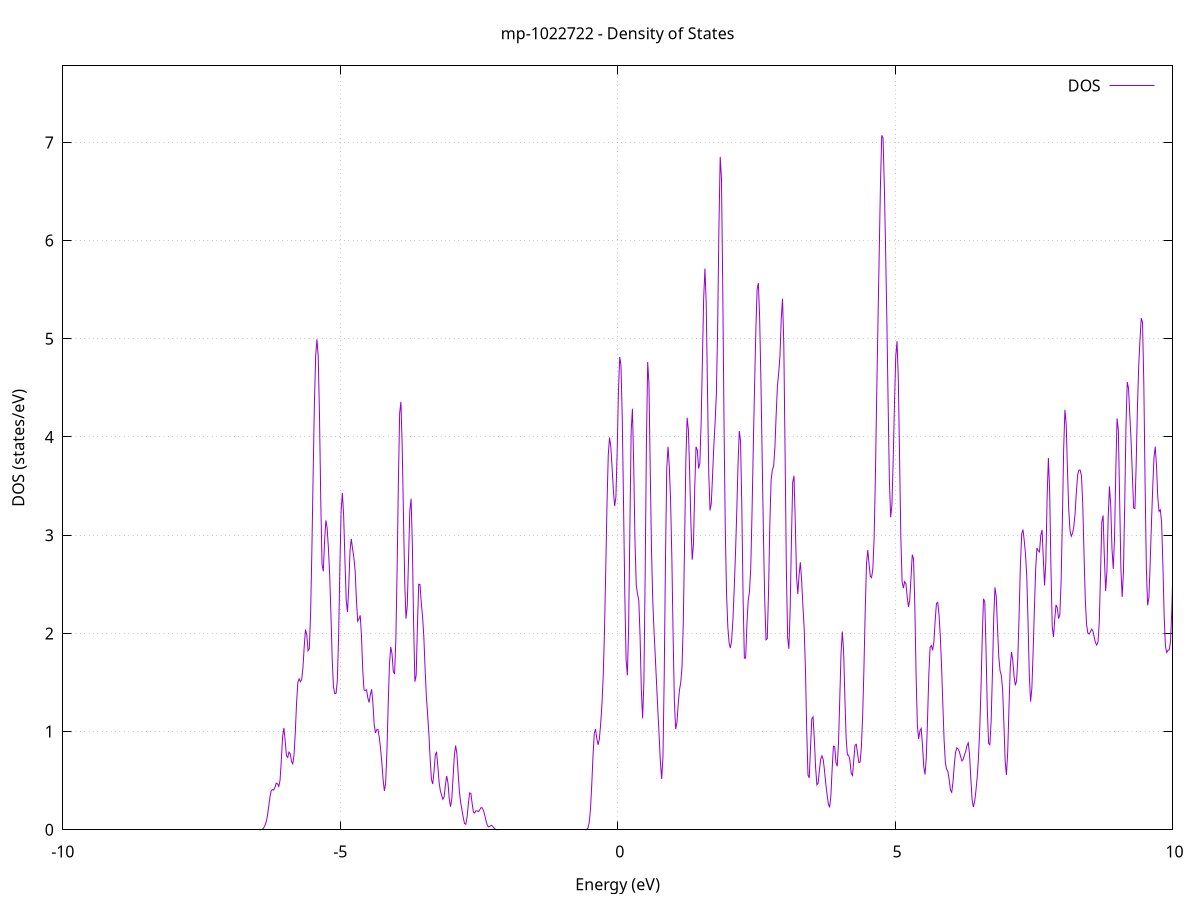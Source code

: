 set title 'mp-1022722 - Density of States'
set xlabel 'Energy (eV)'
set ylabel 'DOS (states/eV)'
set grid
set xrange [-10:10]
set yrange [0:7.779]
set xzeroaxis lt -1
set terminal png size 800,600
set output 'mp-1022722_dos_gnuplot.png'
plot '-' using 1:2 with lines title 'DOS'
-16.011100 0.000000
-15.988100 0.000000
-15.965200 0.000000
-15.942300 0.000000
-15.919400 0.000000
-15.896400 0.000000
-15.873500 0.000000
-15.850600 0.000000
-15.827700 0.000000
-15.804700 0.000000
-15.781800 0.000000
-15.758900 0.000000
-15.736000 0.000000
-15.713000 0.000000
-15.690100 0.000000
-15.667200 0.000000
-15.644300 0.000000
-15.621300 0.000000
-15.598400 0.000000
-15.575500 0.000000
-15.552500 0.000000
-15.529600 0.000000
-15.506700 0.000000
-15.483800 0.000000
-15.460800 0.000000
-15.437900 0.000000
-15.415000 0.000000
-15.392100 0.000000
-15.369100 0.000000
-15.346200 0.000000
-15.323300 0.000000
-15.300400 0.000000
-15.277400 0.000000
-15.254500 0.000000
-15.231600 0.000000
-15.208700 0.000000
-15.185700 0.000000
-15.162800 0.000000
-15.139900 0.000000
-15.117000 0.000000
-15.094000 0.000000
-15.071100 0.000000
-15.048200 0.000000
-15.025200 0.000000
-15.002300 0.000000
-14.979400 0.000000
-14.956500 0.000000
-14.933500 0.000000
-14.910600 0.000000
-14.887700 0.000000
-14.864800 0.000000
-14.841800 0.000000
-14.818900 0.000000
-14.796000 0.000000
-14.773100 0.000000
-14.750100 0.000000
-14.727200 0.000000
-14.704300 0.000000
-14.681400 0.000000
-14.658400 0.000000
-14.635500 0.000000
-14.612600 0.000000
-14.589600 0.000000
-14.566700 0.000000
-14.543800 0.000000
-14.520900 0.000000
-14.497900 0.000000
-14.475000 0.000000
-14.452100 0.000000
-14.429200 0.000000
-14.406200 0.000000
-14.383300 0.000000
-14.360400 0.000000
-14.337500 0.000000
-14.314500 0.000000
-14.291600 0.000000
-14.268700 0.000000
-14.245800 0.000000
-14.222800 0.000000
-14.199900 0.000000
-14.177000 0.000000
-14.154100 0.000000
-14.131100 0.000000
-14.108200 0.000000
-14.085300 0.000000
-14.062300 0.000000
-14.039400 0.000500
-14.016500 0.003900
-13.993600 0.020400
-13.970600 0.073400
-13.947700 0.193700
-13.924800 0.405100
-13.901900 0.713300
-13.878900 1.063300
-13.856000 1.323400
-13.833100 1.387500
-13.810200 1.227900
-13.787200 0.917600
-13.764300 0.705600
-13.741400 0.848900
-13.718500 1.332500
-13.695500 1.897800
-13.672600 2.201300
-13.649700 1.961600
-13.626800 1.273100
-13.603800 0.615800
-13.580900 0.363300
-13.558000 0.538900
-13.535000 0.947100
-13.512100 1.356200
-13.489200 1.705600
-13.466300 2.070700
-13.443300 2.340400
-13.420400 2.190800
-13.397500 1.566200
-13.374600 0.938300
-13.351600 0.839400
-13.328700 1.291300
-13.305800 1.742300
-13.282900 1.627300
-13.259900 1.035700
-13.237000 0.534500
-13.214100 0.518800
-13.191200 1.057100
-13.168200 1.989300
-13.145300 2.875700
-13.122400 3.136400
-13.099500 2.643200
-13.076500 2.021200
-13.053600 1.861600
-13.030700 1.902800
-13.007700 1.574100
-12.984800 0.936100
-12.961900 0.508900
-12.939000 0.620900
-12.916000 1.219600
-12.893100 1.924200
-12.870200 2.369200
-12.847300 2.643800
-12.824300 2.937400
-12.801400 3.094700
-12.778500 3.092500
-12.755600 3.152500
-12.732600 3.122600
-12.709700 2.785500
-12.686800 2.449500
-12.663900 2.358100
-12.640900 2.348800
-12.618000 2.393500
-12.595100 2.512500
-12.572200 2.566000
-12.549200 2.873700
-12.526300 4.102900
-12.503400 5.908700
-12.480400 6.689500
-12.457500 5.465300
-12.434600 3.159000
-12.411700 1.343400
-12.388700 0.628400
-12.365800 0.690500
-12.342900 1.008500
-12.320000 1.356200
-12.297000 1.948900
-12.274100 2.944800
-12.251200 3.844700
-12.228300 3.856700
-12.205300 2.864900
-12.182400 1.646400
-12.159500 0.993400
-12.136600 0.959200
-12.113600 1.150200
-12.090700 1.444700
-12.067800 1.988600
-12.044900 2.531700
-12.021900 2.498400
-11.999000 1.876400
-11.976100 1.322000
-11.953100 1.286800
-11.930200 1.554300
-11.907300 1.651300
-11.884400 1.382200
-11.861400 0.904300
-11.838500 0.465500
-11.815600 0.187700
-11.792700 0.057800
-11.769700 0.013100
-11.746800 0.002100
-11.723900 0.000200
-11.701000 0.000000
-11.678000 0.000000
-11.655100 0.000000
-11.632200 0.000000
-11.609300 0.000000
-11.586300 0.000000
-11.563400 0.000000
-11.540500 0.000000
-11.517600 0.000000
-11.494600 0.000000
-11.471700 0.000000
-11.448800 0.000000
-11.425800 0.000000
-11.402900 0.000000
-11.380000 0.000000
-11.357100 0.000000
-11.334100 0.000000
-11.311200 0.000000
-11.288300 0.000000
-11.265400 0.000000
-11.242400 0.000000
-11.219500 0.000000
-11.196600 0.000000
-11.173700 0.000000
-11.150700 0.000000
-11.127800 0.000000
-11.104900 0.000000
-11.082000 0.000000
-11.059000 0.000000
-11.036100 0.000000
-11.013200 0.000000
-10.990300 0.000000
-10.967300 0.000000
-10.944400 0.000000
-10.921500 0.000000
-10.898500 0.000000
-10.875600 0.000000
-10.852700 0.000000
-10.829800 0.000000
-10.806800 0.000000
-10.783900 0.000000
-10.761000 0.000000
-10.738100 0.000000
-10.715100 0.000000
-10.692200 0.000000
-10.669300 0.000000
-10.646400 0.000000
-10.623400 0.000000
-10.600500 0.000000
-10.577600 0.000000
-10.554700 0.000000
-10.531700 0.000000
-10.508800 0.000000
-10.485900 0.000000
-10.463000 0.000000
-10.440000 0.000000
-10.417100 0.000000
-10.394200 0.000000
-10.371200 0.000000
-10.348300 0.000000
-10.325400 0.000000
-10.302500 0.000000
-10.279500 0.000000
-10.256600 0.000000
-10.233700 0.000000
-10.210800 0.000000
-10.187800 0.000000
-10.164900 0.000000
-10.142000 0.000000
-10.119100 0.000000
-10.096100 0.000000
-10.073200 0.000000
-10.050300 0.000000
-10.027400 0.000000
-10.004400 0.000000
-9.981500 0.000000
-9.958600 0.000000
-9.935600 0.000000
-9.912700 0.000000
-9.889800 0.000000
-9.866900 0.000000
-9.843900 0.000000
-9.821000 0.000000
-9.798100 0.000000
-9.775200 0.000000
-9.752200 0.000000
-9.729300 0.000000
-9.706400 0.000000
-9.683500 0.000000
-9.660500 0.000000
-9.637600 0.000000
-9.614700 0.000000
-9.591800 0.000000
-9.568800 0.000000
-9.545900 0.000000
-9.523000 0.000000
-9.500100 0.000000
-9.477100 0.000000
-9.454200 0.000000
-9.431300 0.000000
-9.408300 0.000000
-9.385400 0.000000
-9.362500 0.000000
-9.339600 0.000000
-9.316600 0.000000
-9.293700 0.000000
-9.270800 0.000000
-9.247900 0.000000
-9.224900 0.000000
-9.202000 0.000000
-9.179100 0.000000
-9.156200 0.000000
-9.133200 0.000000
-9.110300 0.000000
-9.087400 0.000000
-9.064500 0.000000
-9.041500 0.000000
-9.018600 0.000000
-8.995700 0.000000
-8.972800 0.000000
-8.949800 0.000000
-8.926900 0.000000
-8.904000 0.000000
-8.881000 0.000000
-8.858100 0.000000
-8.835200 0.000000
-8.812300 0.000000
-8.789300 0.000000
-8.766400 0.000000
-8.743500 0.000000
-8.720600 0.000000
-8.697600 0.000000
-8.674700 0.000000
-8.651800 0.000000
-8.628900 0.000000
-8.605900 0.000000
-8.583000 0.000000
-8.560100 0.000000
-8.537200 0.000000
-8.514200 0.000000
-8.491300 0.000000
-8.468400 0.000000
-8.445500 0.000000
-8.422500 0.000000
-8.399600 0.000000
-8.376700 0.000000
-8.353700 0.000000
-8.330800 0.000000
-8.307900 0.000000
-8.285000 0.000000
-8.262000 0.000000
-8.239100 0.000000
-8.216200 0.000000
-8.193300 0.000000
-8.170300 0.000000
-8.147400 0.000000
-8.124500 0.000000
-8.101600 0.000000
-8.078600 0.000000
-8.055700 0.000000
-8.032800 0.000000
-8.009900 0.000000
-7.986900 0.000000
-7.964000 0.000000
-7.941100 0.000000
-7.918200 0.000000
-7.895200 0.000000
-7.872300 0.000000
-7.849400 0.000000
-7.826400 0.000000
-7.803500 0.000000
-7.780600 0.000000
-7.757700 0.000000
-7.734700 0.000000
-7.711800 0.000000
-7.688900 0.000000
-7.666000 0.000000
-7.643000 0.000000
-7.620100 0.000000
-7.597200 0.000000
-7.574300 0.000000
-7.551300 0.000000
-7.528400 0.000000
-7.505500 0.000000
-7.482600 0.000000
-7.459600 0.000000
-7.436700 0.000000
-7.413800 0.000000
-7.390900 0.000000
-7.367900 0.000000
-7.345000 0.000000
-7.322100 0.000000
-7.299100 0.000000
-7.276200 0.000000
-7.253300 0.000000
-7.230400 0.000000
-7.207400 0.000000
-7.184500 0.000000
-7.161600 0.000000
-7.138700 0.000000
-7.115700 0.000000
-7.092800 0.000000
-7.069900 0.000000
-7.047000 0.000000
-7.024000 0.000000
-7.001100 0.000000
-6.978200 0.000000
-6.955300 0.000000
-6.932300 0.000000
-6.909400 0.000000
-6.886500 0.000000
-6.863600 0.000000
-6.840600 0.000000
-6.817700 0.000000
-6.794800 0.000000
-6.771800 0.000000
-6.748900 0.000000
-6.726000 0.000000
-6.703100 0.000000
-6.680100 0.000000
-6.657200 0.000000
-6.634300 0.000000
-6.611400 0.000000
-6.588400 0.000000
-6.565500 0.000000
-6.542600 0.000000
-6.519700 0.000000
-6.496700 0.000000
-6.473800 0.000000
-6.450900 0.000200
-6.428000 0.001100
-6.405000 0.005200
-6.382100 0.016800
-6.359200 0.040100
-6.336300 0.077500
-6.313300 0.137400
-6.290400 0.228300
-6.267500 0.330400
-6.244500 0.397500
-6.221600 0.409200
-6.198700 0.404100
-6.175800 0.433700
-6.152800 0.475500
-6.129900 0.467600
-6.107000 0.441400
-6.084100 0.506300
-6.061100 0.709600
-6.038200 0.950800
-6.015300 1.036600
-5.992400 0.909700
-5.969400 0.753600
-5.946500 0.736900
-5.923600 0.790800
-5.900700 0.772900
-5.877700 0.696700
-5.854800 0.670900
-5.831900 0.766100
-5.809000 1.000600
-5.786000 1.299500
-5.763100 1.501800
-5.740200 1.536900
-5.717200 1.508200
-5.694300 1.531900
-5.671400 1.652300
-5.648500 1.868600
-5.625500 2.037900
-5.602600 1.986200
-5.579700 1.822600
-5.556800 1.844100
-5.533800 2.202500
-5.510900 2.841800
-5.488000 3.617600
-5.465100 4.344900
-5.442100 4.828500
-5.419200 4.993700
-5.396300 4.817100
-5.373400 4.213900
-5.350400 3.343300
-5.327500 2.703100
-5.304600 2.632400
-5.281600 2.940200
-5.258700 3.151200
-5.235800 3.073700
-5.212900 2.867000
-5.189900 2.595900
-5.167000 2.185200
-5.144100 1.731400
-5.121200 1.455000
-5.098200 1.385800
-5.075300 1.389100
-5.052400 1.513800
-5.029500 1.956500
-5.006500 2.656500
-4.983600 3.250700
-4.960700 3.431100
-4.937800 3.192000
-4.914800 2.743500
-4.891900 2.336900
-4.869000 2.216500
-4.846100 2.473900
-4.823100 2.843300
-4.800200 2.962100
-4.777300 2.859800
-4.754300 2.773200
-4.731400 2.642100
-4.708500 2.350300
-4.685600 2.123600
-4.662600 2.146100
-4.639700 2.184100
-4.616800 1.971400
-4.593900 1.624700
-4.570900 1.424200
-4.548000 1.419300
-4.525100 1.425900
-4.502200 1.342500
-4.479200 1.296600
-4.456300 1.379300
-4.433400 1.429900
-4.410500 1.287200
-4.387500 1.070600
-4.364600 0.985300
-4.341700 1.019300
-4.318800 1.021100
-4.295800 0.939900
-4.272900 0.826800
-4.250000 0.685400
-4.227000 0.509300
-4.204100 0.395700
-4.181200 0.475700
-4.158300 0.798700
-4.135300 1.275000
-4.112400 1.686400
-4.089500 1.862000
-4.066600 1.793300
-4.043600 1.613400
-4.020700 1.586000
-3.997800 1.924100
-3.974900 2.632100
-3.951900 3.535500
-3.929000 4.241400
-3.906100 4.358100
-3.883200 3.913500
-3.860200 3.205700
-3.837300 2.515600
-3.814400 2.150100
-3.791500 2.284400
-3.768500 2.763700
-3.745600 3.248900
-3.722700 3.371000
-3.699700 2.900600
-3.676800 2.077900
-3.653900 1.507800
-3.631000 1.572500
-3.608000 2.088900
-3.585100 2.500400
-3.562200 2.497000
-3.539300 2.311500
-3.516300 2.174100
-3.493400 1.968600
-3.470500 1.642300
-3.447600 1.358900
-3.424600 1.173600
-3.401700 0.973600
-3.378800 0.718300
-3.355900 0.511600
-3.332900 0.466200
-3.310000 0.589500
-3.287100 0.758800
-3.264200 0.793900
-3.241200 0.653000
-3.218300 0.484700
-3.195400 0.397700
-3.172400 0.351200
-3.149500 0.310800
-3.126600 0.338200
-3.103700 0.458900
-3.080700 0.547100
-3.057800 0.476800
-3.034900 0.316000
-3.012000 0.234600
-2.989000 0.318200
-2.966100 0.532000
-2.943200 0.757300
-2.920300 0.858000
-2.897300 0.775200
-2.874400 0.574400
-2.851500 0.386000
-2.828600 0.275100
-2.805600 0.201900
-2.782700 0.124600
-2.759800 0.063100
-2.736900 0.056500
-2.713900 0.127800
-2.691000 0.262200
-2.668100 0.375200
-2.645100 0.370300
-2.622200 0.266200
-2.599300 0.179500
-2.576400 0.171200
-2.553400 0.193500
-2.530500 0.191800
-2.507600 0.185100
-2.484700 0.204400
-2.461700 0.226300
-2.438800 0.221500
-2.415900 0.192600
-2.393000 0.144300
-2.370000 0.085500
-2.347100 0.041600
-2.324200 0.028600
-2.301300 0.037100
-2.278300 0.044600
-2.255400 0.037300
-2.232500 0.020800
-2.209600 0.007800
-2.186600 0.001900
-2.163700 0.000300
-2.140800 0.000000
-2.117800 0.000000
-2.094900 0.000000
-2.072000 0.000000
-2.049100 0.000000
-2.026100 0.000000
-2.003200 0.000000
-1.980300 0.000000
-1.957400 0.000000
-1.934400 0.000000
-1.911500 0.000000
-1.888600 0.000000
-1.865700 0.000000
-1.842700 0.000000
-1.819800 0.000000
-1.796900 0.000000
-1.774000 0.000000
-1.751000 0.000000
-1.728100 0.000000
-1.705200 0.000000
-1.682300 0.000000
-1.659300 0.000000
-1.636400 0.000000
-1.613500 0.000000
-1.590500 0.000000
-1.567600 0.000000
-1.544700 0.000000
-1.521800 0.000000
-1.498800 0.000000
-1.475900 0.000000
-1.453000 0.000000
-1.430100 0.000000
-1.407100 0.000000
-1.384200 0.000000
-1.361300 0.000000
-1.338400 0.000000
-1.315400 0.000000
-1.292500 0.000000
-1.269600 0.000000
-1.246700 0.000000
-1.223700 0.000000
-1.200800 0.000000
-1.177900 0.000000
-1.155000 0.000000
-1.132000 0.000000
-1.109100 0.000000
-1.086200 0.000000
-1.063200 0.000000
-1.040300 0.000000
-1.017400 0.000000
-0.994500 0.000000
-0.971500 0.000000
-0.948600 0.000000
-0.925700 0.000000
-0.902800 0.000000
-0.879800 0.000000
-0.856900 0.000000
-0.834000 0.000000
-0.811100 0.000000
-0.788100 0.000000
-0.765200 0.000000
-0.742300 0.000000
-0.719400 0.000000
-0.696400 0.000000
-0.673500 0.000000
-0.650600 0.000000
-0.627600 0.000000
-0.604700 0.000000
-0.581800 0.000300
-0.558900 0.003000
-0.535900 0.017200
-0.513000 0.070000
-0.490100 0.205300
-0.467200 0.448400
-0.444200 0.751200
-0.421300 0.981600
-0.398400 1.024700
-0.375500 0.928600
-0.352500 0.864600
-0.329600 0.924500
-0.306700 1.072600
-0.283800 1.270200
-0.260800 1.555000
-0.237900 2.005300
-0.215000 2.633500
-0.192100 3.311800
-0.169100 3.815500
-0.146200 3.994600
-0.123300 3.901000
-0.100300 3.689200
-0.077400 3.458700
-0.054500 3.296600
-0.031600 3.387600
-0.008600 3.850300
0.014300 4.459300
0.037200 4.814700
0.060100 4.727300
0.083100 4.196700
0.106000 3.325100
0.128900 2.398000
0.151800 1.741300
0.174800 1.573500
0.197700 2.046800
0.220600 3.073200
0.243500 4.058600
0.266500 4.287900
0.289400 3.714900
0.312300 2.943100
0.335200 2.492100
0.358200 2.401300
0.381100 2.336400
0.404000 1.975700
0.427000 1.422700
0.449900 1.134600
0.472800 1.498600
0.495700 2.576800
0.518700 3.943500
0.541600 4.763800
0.564500 4.539200
0.587400 3.664900
0.610400 2.841800
0.633300 2.328800
0.656200 2.016500
0.679100 1.756000
0.702100 1.479300
0.725000 1.210000
0.747900 0.954700
0.770800 0.685300
0.793800 0.517400
0.816700 0.741700
0.839600 1.571700
0.862500 2.776900
0.885500 3.685800
0.908400 3.901100
0.931300 3.696700
0.954300 3.351300
0.977200 2.761500
1.000100 1.956700
1.023000 1.293000
1.046000 1.025300
1.068900 1.091600
1.091800 1.281400
1.114700 1.424900
1.137700 1.501600
1.160600 1.662700
1.183500 2.115900
1.206400 2.913900
1.229400 3.764300
1.252300 4.195600
1.275200 4.073900
1.298100 3.637200
1.321100 3.104800
1.344000 2.750000
1.366900 2.915600
1.389800 3.489200
1.412800 3.900200
1.435700 3.867200
1.458600 3.679200
1.481600 3.732400
1.504500 4.142200
1.527400 4.774100
1.550300 5.410200
1.573300 5.714600
1.596200 5.359900
1.619100 4.481100
1.642000 3.638200
1.665000 3.252400
1.687900 3.323100
1.710800 3.610400
1.733700 3.912900
1.756700 4.147400
1.779600 4.444400
1.802500 5.118900
1.825400 6.135000
1.848400 6.852200
1.871300 6.635300
1.894200 5.524700
1.917100 4.143300
1.940100 3.050500
1.963000 2.395900
1.985900 2.064000
2.008900 1.902900
2.031800 1.850900
2.054700 1.927000
2.077600 2.139900
2.100600 2.447200
2.123500 2.805700
2.146400 3.230600
2.169300 3.713400
2.192300 4.061100
2.215200 3.956500
2.238100 3.281800
2.261000 2.355400
2.284000 1.747200
2.306900 1.748900
2.329800 2.091100
2.352700 2.332300
2.375700 2.423700
2.398600 2.665300
2.421500 3.213700
2.444400 3.890000
2.467400 4.504700
2.490300 5.069500
2.513200 5.502600
2.536200 5.567900
2.559100 5.215700
2.582000 4.577600
2.604900 3.787400
2.627900 2.995900
2.650800 2.338100
2.673700 1.934600
2.696600 1.945900
2.719600 2.422100
2.742500 3.099600
2.765400 3.553900
2.788300 3.667200
2.811300 3.701500
2.834200 3.893000
2.857100 4.230700
2.880000 4.519900
2.903000 4.652900
2.925900 4.832100
2.948800 5.203300
2.971700 5.407000
2.994700 4.942200
3.017600 3.841500
3.040500 2.671000
3.063500 1.955700
3.086400 1.842700
3.109300 2.246700
3.132200 2.952300
3.155200 3.539600
3.178100 3.603800
3.201000 3.143500
3.223900 2.586500
3.246900 2.400900
3.269800 2.595300
3.292700 2.724600
3.315600 2.544200
3.338600 2.282400
3.361500 2.057200
3.384400 1.640900
3.407300 1.019700
3.430300 0.557900
3.453200 0.527500
3.476100 0.833300
3.499000 1.130400
3.522000 1.150100
3.544900 0.920600
3.567800 0.632800
3.590800 0.458300
3.613700 0.475600
3.636600 0.608500
3.659500 0.717900
3.682500 0.753200
3.705400 0.714100
3.728300 0.601600
3.751200 0.468400
3.774200 0.359400
3.797100 0.266100
3.820000 0.227800
3.842900 0.344400
3.865900 0.617800
3.888800 0.851400
3.911700 0.845800
3.934600 0.685200
3.957600 0.647300
3.980500 0.884200
4.003400 1.334500
4.026400 1.801200
4.049300 2.018300
4.072200 1.825600
4.095100 1.355500
4.118100 0.931400
4.141000 0.761600
4.163900 0.759300
4.186800 0.703900
4.209800 0.573400
4.232700 0.553600
4.255600 0.707700
4.278500 0.862300
4.301500 0.870000
4.324400 0.774200
4.347300 0.684800
4.370200 0.688200
4.393200 0.845700
4.416100 1.168900
4.439000 1.646300
4.461900 2.228000
4.484900 2.708400
4.507800 2.848200
4.530700 2.710800
4.553700 2.580900
4.576600 2.568700
4.599500 2.656300
4.622400 2.967400
4.645400 3.602900
4.668300 4.402400
4.691200 5.152700
4.714100 5.865500
4.737100 6.583400
4.760000 7.071600
4.782900 7.045100
4.805800 6.571400
4.828800 5.927100
4.851700 5.201000
4.874600 4.350900
4.897500 3.561800
4.920500 3.182200
4.943400 3.312600
4.966300 3.768900
4.989200 4.337100
5.012200 4.820400
5.035100 4.974900
5.058000 4.604500
5.081000 3.795900
5.103900 2.973600
5.126800 2.526000
5.149700 2.460500
5.172700 2.526500
5.195600 2.507700
5.218500 2.371800
5.241400 2.268800
5.264400 2.342200
5.287300 2.573700
5.310200 2.802200
5.333100 2.756400
5.356100 2.271900
5.379000 1.569000
5.401900 1.059600
5.424800 0.924300
5.447800 1.008800
5.470700 1.031600
5.493600 0.867700
5.516500 0.644000
5.539500 0.562900
5.562400 0.730900
5.585300 1.124800
5.608300 1.580300
5.631200 1.856800
5.654100 1.876300
5.677000 1.828000
5.700000 1.918200
5.722900 2.134100
5.745800 2.304300
5.768700 2.315700
5.791700 2.192800
5.814600 1.980400
5.837500 1.673900
5.860400 1.287200
5.883400 0.915300
5.906300 0.683900
5.929200 0.615200
5.952100 0.593500
5.975100 0.511500
5.998000 0.403000
6.020900 0.381400
6.043800 0.487700
6.066800 0.655700
6.089700 0.788000
6.112600 0.834900
6.135600 0.824200
6.158500 0.795500
6.181400 0.744900
6.204300 0.701100
6.227300 0.716200
6.250200 0.760900
6.273100 0.799900
6.296000 0.858100
6.319000 0.885500
6.341900 0.769200
6.364800 0.527400
6.387700 0.310200
6.410700 0.231300
6.433600 0.283600
6.456500 0.394500
6.479400 0.531000
6.502400 0.723700
6.525300 1.016500
6.548200 1.439200
6.571100 1.954300
6.594100 2.352400
6.617000 2.322400
6.639900 1.818700
6.662900 1.214100
6.685800 0.879100
6.708700 0.865800
6.731600 1.109800
6.754600 1.588600
6.777500 2.149400
6.800400 2.467800
6.823300 2.377600
6.846300 2.054300
6.869200 1.762500
6.892100 1.620500
6.915000 1.572100
6.938000 1.431000
6.960900 1.088900
6.983800 0.703000
7.006700 0.558600
7.029700 0.784500
7.052600 1.241700
7.075500 1.650300
7.098400 1.810800
7.121400 1.727600
7.144300 1.562700
7.167200 1.470400
7.190200 1.516500
7.213100 1.757300
7.236000 2.203900
7.258900 2.697700
7.281900 3.010300
7.304800 3.056900
7.327700 2.947000
7.350600 2.810000
7.373600 2.578500
7.396500 2.116700
7.419400 1.574000
7.442300 1.304600
7.465300 1.439700
7.488200 1.812500
7.511100 2.250400
7.534000 2.655600
7.557000 2.869300
7.579900 2.841700
7.602800 2.829300
7.625700 2.996900
7.648700 3.054900
7.671600 2.763500
7.694500 2.487800
7.717500 2.734200
7.740400 3.390100
7.763300 3.786900
7.786200 3.454900
7.809200 2.666600
7.832100 2.073100
7.855000 1.963900
7.877900 2.142100
7.900900 2.290700
7.923800 2.259700
7.946700 2.150200
7.969600 2.190400
7.992600 2.529700
8.015500 3.159400
8.038400 3.874300
8.061300 4.277500
8.084300 4.128600
8.107200 3.660300
8.130100 3.256900
8.153000 3.047400
8.176000 2.989400
8.198900 3.018700
8.221800 3.087700
8.244800 3.225100
8.267700 3.440300
8.290600 3.613800
8.313500 3.663300
8.336500 3.662100
8.359400 3.603400
8.382300 3.317600
8.405200 2.811700
8.428200 2.344600
8.451100 2.090900
8.474000 2.005900
8.496900 1.992300
8.519900 2.014300
8.542800 2.043000
8.565700 2.026500
8.588600 1.962600
8.611600 1.904900
8.634500 1.881400
8.657400 1.910900
8.680300 2.117200
8.703300 2.610300
8.726200 3.135400
8.749100 3.200600
8.772100 2.774800
8.795000 2.431400
8.817900 2.631100
8.840800 3.178900
8.863800 3.496800
8.886700 3.300800
8.909600 2.858600
8.932500 2.656300
8.955500 2.973000
8.978400 3.660400
9.001300 4.189100
9.024200 4.069100
9.047200 3.371000
9.070100 2.654300
9.093000 2.370900
9.115900 2.623900
9.138900 3.315700
9.161800 4.118200
9.184700 4.558800
9.207700 4.495000
9.230600 4.227400
9.253500 3.962400
9.276400 3.619700
9.299400 3.277300
9.322300 3.270700
9.345200 3.714300
9.368100 4.305700
9.391100 4.724400
9.414000 4.988200
9.436900 5.209900
9.459800 5.168000
9.482800 4.553800
9.505700 3.543200
9.528600 2.673100
9.551500 2.285300
9.574500 2.363000
9.597400 2.709000
9.620300 3.112900
9.643200 3.480700
9.666200 3.789200
9.689100 3.901500
9.712000 3.702400
9.735000 3.383300
9.757900 3.241700
9.780800 3.258300
9.803700 3.128000
9.826700 2.697800
9.849600 2.183400
9.872500 1.872200
9.895400 1.805100
9.918400 1.826700
9.941300 1.832000
9.964200 1.917800
9.987100 2.231600
10.010100 2.717000
10.033000 3.212400
10.055900 3.693400
10.078800 4.090400
10.101800 4.099100
10.124700 3.617800
10.147600 3.084500
10.170500 2.959800
10.193500 3.175000
10.216400 3.452400
10.239300 3.834000
10.262300 4.461100
10.285200 5.052900
10.308100 5.035400
10.331000 4.285600
10.354000 3.409100
10.376900 3.058700
10.399800 3.363300
10.422700 4.033300
10.445700 4.590800
10.468600 4.652600
10.491500 4.270900
10.514400 3.753500
10.537400 3.220600
10.560300 2.757800
10.583200 2.630800
10.606100 2.918300
10.629100 3.336100
10.652000 3.592900
10.674900 3.698000
10.697800 3.864400
10.720800 4.069300
10.743700 3.933200
10.766600 3.240100
10.789600 2.302400
10.812500 1.608900
10.835400 1.310400
10.858300 1.206900
10.881300 1.094900
10.904200 0.982100
10.927100 0.967100
10.950000 1.043100
10.973000 1.097500
10.995900 1.067500
11.018800 1.057000
11.041700 1.178100
11.064700 1.348600
11.087600 1.454700
11.110500 1.500300
11.133400 1.457200
11.156400 1.270500
11.179300 0.990400
11.202200 0.726700
11.225100 0.556900
11.248100 0.491900
11.271000 0.501100
11.293900 0.564900
11.316900 0.659000
11.339800 0.730000
11.362700 0.742000
11.385600 0.685000
11.408600 0.567700
11.431500 0.476900
11.454400 0.520400
11.477300 0.664100
11.500300 0.758700
11.523200 0.733100
11.546100 0.654300
11.569000 0.602800
11.592000 0.611400
11.614900 0.719300
11.637800 0.911600
11.660700 1.037900
11.683700 0.970700
11.706600 0.764400
11.729500 0.581300
11.752400 0.567100
11.775400 0.739400
11.798300 0.935200
11.821200 0.986100
11.844200 0.951600
11.867100 1.064100
11.890000 1.440400
11.912900 1.887600
11.935900 2.042300
11.958800 1.766800
11.981700 1.298600
12.004600 0.927500
12.027600 0.718500
12.050500 0.620700
12.073400 0.636600
12.096300 0.787100
12.119300 0.989600
12.142200 1.103300
12.165100 1.138600
12.188000 1.268600
12.211000 1.553900
12.233900 1.821000
12.256800 1.855700
12.279700 1.596700
12.302700 1.164500
12.325600 0.758600
12.348500 0.522900
12.371500 0.510400
12.394400 0.676200
12.417300 0.861400
12.440200 0.905900
12.463200 0.800000
12.486100 0.646700
12.509000 0.539100
12.531900 0.524700
12.554900 0.590200
12.577800 0.704800
12.600700 0.894600
12.623600 1.196800
12.646600 1.550400
12.669500 1.799100
12.692400 1.855800
12.715300 1.813000
12.738300 1.811500
12.761200 1.847000
12.784100 1.784600
12.807000 1.577900
12.830000 1.414900
12.852900 1.481400
12.875800 1.664200
12.898800 1.716600
12.921700 1.558300
12.944600 1.339800
12.967500 1.312500
12.990500 1.567500
13.013400 1.945400
13.036300 2.236300
13.059200 2.349700
13.082200 2.261300
13.105100 1.958500
13.128000 1.559400
13.150900 1.294100
13.173900 1.302200
13.196800 1.544400
13.219700 1.818000
13.242600 1.920400
13.265600 1.886000
13.288500 1.905300
13.311400 2.051600
13.334300 2.239600
13.357300 2.388200
13.380200 2.539000
13.403100 2.760100
13.426100 2.972700
13.449000 2.949700
13.471900 2.528900
13.494800 1.899800
13.517800 1.499400
13.540700 1.493000
13.563600 1.622300
13.586500 1.642800
13.609500 1.660100
13.632400 1.925700
13.655300 2.427900
13.678200 2.837100
13.701200 2.882800
13.724100 2.650900
13.747000 2.408800
13.769900 2.275500
13.792900 2.171900
13.815800 2.036300
13.838700 1.991200
13.861700 2.232500
13.884600 2.773100
13.907500 3.338600
13.930400 3.613100
13.953400 3.553800
13.976300 3.356100
13.999200 3.198600
14.022100 3.028500
14.045100 2.634600
14.068000 2.080200
14.090900 1.791300
14.113800 2.014100
14.136800 2.474200
14.159700 2.712700
14.182600 2.589700
14.205500 2.321200
14.228500 2.188600
14.251400 2.317300
14.274300 2.587700
14.297200 2.729800
14.320200 2.543400
14.343100 2.073700
14.366000 1.626800
14.389000 1.551000
14.411900 1.930300
14.434800 2.470800
14.457700 2.751000
14.480700 2.662700
14.503600 2.487700
14.526500 2.570700
14.549400 3.086000
14.572400 3.923600
14.595300 4.678300
14.618200 4.945600
14.641100 4.654700
14.664100 4.088100
14.687000 3.565700
14.709900 3.115900
14.732800 2.621900
14.755800 2.189400
14.778700 2.079200
14.801600 2.327500
14.824500 2.638700
14.847500 2.741200
14.870400 2.681100
14.893300 2.599700
14.916300 2.551400
14.939200 2.620900
14.962100 2.828100
14.985000 3.077300
15.008000 3.341800
15.030900 3.593700
15.053800 3.728900
15.076700 3.805000
15.099700 4.046900
15.122600 4.435100
15.145500 4.571700
15.168400 4.203200
15.191400 3.670700
15.214300 3.488000
15.237200 3.647000
15.260100 3.736600
15.283100 3.563300
15.306000 3.363700
15.328900 3.428800
15.351800 3.665600
15.374800 3.800100
15.397700 3.868900
15.420600 4.072500
15.443600 4.312900
15.466500 4.240500
15.489400 3.687900
15.512300 2.871700
15.535300 2.192900
15.558200 1.967200
15.581100 2.238700
15.604000 2.683700
15.627000 2.847000
15.649900 2.671700
15.672800 2.562600
15.695700 2.760900
15.718700 3.076100
15.741600 3.340600
15.764500 3.569300
15.787400 3.661100
15.810400 3.512500
15.833300 3.345100
15.856200 3.476000
15.879100 3.821200
15.902100 4.016300
15.925000 3.986100
15.947900 3.882700
15.970900 3.649400
15.993800 3.255300
16.016700 3.032300
16.039600 3.247400
16.062600 3.696900
16.085500 3.994500
16.108400 3.932800
16.131300 3.555900
16.154300 3.168700
16.177200 3.142300
16.200100 3.415900
16.223000 3.453100
16.246000 2.975800
16.268900 2.360700
16.291800 2.116000
16.314700 2.319600
16.337700 2.720600
16.360600 3.155300
16.383500 3.610100
16.406400 3.940000
16.429400 3.906600
16.452300 3.604900
16.475200 3.453200
16.498200 3.653500
16.521100 3.978700
16.544000 4.137100
16.566900 4.070400
16.589900 3.787900
16.612800 3.294900
16.635700 2.840300
16.658600 2.744600
16.681600 2.965400
16.704500 3.172600
16.727400 3.147600
16.750300 2.930200
16.773300 2.644100
16.796200 2.368200
16.819100 2.133700
16.842000 1.922800
16.865000 1.740100
16.887900 1.621000
16.910800 1.592500
16.933700 1.729800
16.956700 2.062400
16.979600 2.393400
17.002500 2.427400
17.025500 2.119400
17.048400 1.757000
17.071300 1.604600
17.094200 1.629000
17.117200 1.744800
17.140100 2.036000
17.163000 2.486000
17.185900 2.798600
17.208900 2.745400
17.231800 2.496100
17.254700 2.438800
17.277600 2.727800
17.300600 3.161100
17.323500 3.511000
17.346400 3.692400
17.369300 3.644900
17.392300 3.428900
17.415200 3.340100
17.438100 3.593000
17.461000 4.027800
17.484000 4.339900
17.506900 4.382500
17.529800 4.184400
17.552800 3.882700
17.575700 3.677000
17.598600 3.735600
17.621500 3.956500
17.644500 3.936200
17.667400 3.547800
17.690300 3.282700
17.713200 3.554600
17.736200 4.076100
17.759100 4.267200
17.782000 3.908600
17.804900 3.314800
17.827900 3.001700
17.850800 3.160000
17.873700 3.586200
17.896600 4.032800
17.919600 4.332100
17.942500 4.261200
17.965400 3.740100
17.988300 3.172800
18.011300 3.015800
18.034200 3.195700
18.057100 3.454600
18.080100 3.770000
18.103000 4.084400
18.125900 4.213800
18.148800 4.200400
18.171800 4.270400
18.194700 4.463200
18.217600 4.585900
18.240500 4.494400
18.263500 4.296800
18.286400 4.143600
18.309300 3.993900
18.332200 3.755400
18.355200 3.426200
18.378100 3.180200
18.401000 3.300300
18.423900 3.726800
18.446900 3.947100
18.469800 3.644900
18.492700 3.126100
18.515700 2.856600
18.538600 2.877400
18.561500 2.923800
18.584400 2.860100
18.607400 2.743500
18.630300 2.684400
18.653200 2.757400
18.676100 2.916900
18.699100 3.080200
18.722000 3.280500
18.744900 3.659100
18.767800 4.338000
18.790800 5.093700
18.813700 5.307100
18.836600 4.693300
18.859500 3.767000
18.882500 3.312400
18.905400 3.649600
18.928300 4.412300
18.951200 4.988000
18.974200 5.086400
18.997100 4.860000
19.020000 4.722600
19.043000 4.949700
19.065900 5.373400
19.088800 5.548100
19.111700 5.174000
19.134700 4.492600
19.157600 4.151400
19.180500 4.520800
19.203400 5.309800
19.226400 5.889000
19.249300 5.957600
19.272200 5.789400
19.295100 5.861400
19.318100 6.374900
19.341000 6.936600
19.363900 6.947800
19.386800 6.494600
19.409800 6.168100
19.432700 6.044200
19.455600 5.736700
19.478500 5.213300
19.501500 4.754000
19.524400 4.471500
19.547300 4.328300
19.570300 4.259400
19.593200 4.166300
19.616100 3.942400
19.639000 3.638000
19.662000 3.713000
19.684900 4.723200
19.707800 6.488200
19.730700 7.930700
19.753700 8.047900
19.776600 6.993800
19.799500 5.823300
19.822400 5.180800
19.845400 4.838500
19.868300 4.429500
19.891200 3.996400
19.914100 3.738300
19.937100 3.667100
19.960000 3.661100
19.982900 3.563900
20.005800 3.295700
20.028800 3.145700
20.051700 3.675800
20.074600 4.981800
20.097600 6.350200
20.120500 6.906600
20.143400 6.433900
20.166300 5.494000
20.189300 4.811700
20.212200 4.650300
20.235100 4.844800
20.258000 5.149400
20.281000 5.399700
20.303900 5.497700
20.326800 5.395900
20.349700 5.130200
20.372700 4.780900
20.395600 4.363500
20.418500 3.839500
20.441400 3.348700
20.464400 3.190100
20.487300 3.398400
20.510200 3.690100
20.533100 3.887400
20.556100 3.983000
20.579000 3.903900
20.601900 3.672600
20.624900 3.601900
20.647800 3.913900
20.670700 4.397500
20.693600 4.728400
20.716600 4.880800
20.739500 4.959300
20.762400 4.925000
20.785300 4.680800
20.808300 4.186200
20.831200 3.494500
20.854100 2.819300
20.877000 2.447600
20.900000 2.443400
20.922900 2.611100
20.945800 2.921600
20.968700 3.606800
20.991700 4.549100
21.014600 5.120200
21.037500 4.973400
21.060400 4.478800
21.083400 4.167200
21.106300 4.168100
21.129200 4.306800
21.152200 4.417000
21.175100 4.391700
21.198000 4.155900
21.220900 3.745000
21.243900 3.335800
21.266800 3.188500
21.289700 3.460000
21.312600 3.969400
21.335600 4.352700
21.358500 4.519300
21.381400 4.712200
21.404300 5.083200
21.427300 5.412800
21.450200 5.341100
21.473100 4.766000
21.496000 3.957900
21.519000 3.412600
21.541900 3.561100
21.564800 4.439100
21.587700 5.612200
21.610700 6.454400
21.633600 6.577800
21.656500 6.094800
21.679500 5.405500
21.702400 4.819600
21.725300 4.481000
21.748200 4.364500
21.771200 4.210500
21.794100 3.779500
21.817000 3.251600
21.839900 3.071900
21.862900 3.403900
21.885800 3.959600
21.908700 4.331700
21.931600 4.380200
21.954600 4.277100
21.977500 4.247500
22.000400 4.361400
22.023300 4.571700
22.046300 4.888800
22.069200 5.272100
22.092100 5.396200
22.115000 5.027000
22.138000 4.434800
22.160900 4.004000
22.183800 3.917400
22.206800 4.323900
22.229700 5.152900
22.252600 5.875800
22.275500 5.980600
22.298500 5.486300
22.321400 4.759900
22.344300 4.105600
22.367200 3.642700
22.390200 3.431700
22.413100 3.591000
22.436000 4.139300
22.458900 4.790100
22.481900 5.167800
22.504800 5.180100
22.527700 4.960600
22.550600 4.717200
22.573600 4.773200
22.596500 5.261900
22.619400 5.860700
22.642300 6.307800
22.665300 6.745000
22.688200 7.129700
22.711100 6.996700
22.734100 6.234400
22.757000 5.448500
22.779900 5.254600
22.802800 5.623900
22.825800 6.038600
22.848700 6.064900
22.871600 5.745600
22.894500 5.443700
22.917500 5.262400
22.940400 4.966100
22.963300 4.525600
22.986200 4.170500
23.009200 3.977000
23.032100 3.883400
23.055000 3.982000
23.077900 4.475600
23.100900 5.261600
23.123800 5.768100
23.146700 5.529600
23.169700 4.773000
23.192600 4.114900
23.215500 3.927000
23.238400 4.150700
23.261400 4.462500
23.284300 4.633600
23.307200 4.715700
23.330100 4.810300
23.353100 4.936300
23.376000 5.122000
23.398900 5.410300
23.421800 5.770900
23.444800 5.941300
23.467700 5.589000
23.490600 4.893500
23.513500 4.459400
23.536500 4.468300
23.559400 4.508700
23.582300 4.270800
23.605200 3.849000
23.628200 3.428200
23.651100 3.198800
23.674000 3.402400
23.697000 4.112700
23.719900 5.115700
23.742800 6.007900
23.765700 6.361200
23.788700 6.064600
23.811600 5.519300
23.834500 5.144800
23.857400 4.894600
23.880400 4.644300
23.903300 4.664200
23.926200 5.284900
23.949100 6.279800
23.972100 6.982600
23.995000 7.082100
24.017900 6.798800
24.040800 6.310800
24.063800 5.641300
24.086700 4.887900
24.109600 4.231800
24.132500 3.889000
24.155500 3.816600
24.178400 3.689500
24.201300 3.541900
24.224300 3.770500
24.247200 4.386600
24.270100 4.944300
24.293000 5.145600
24.316000 5.139500
24.338900 5.235000
24.361800 5.535100
24.384700 5.965100
24.407700 6.434400
24.430600 6.801900
24.453500 6.811500
24.476400 6.333600
24.499400 5.732100
24.522300 5.539500
24.545200 5.684000
24.568100 5.571000
24.591100 4.925500
24.614000 4.123100
24.636900 3.760200
24.659800 4.105500
24.682800 4.872300
24.705700 5.410400
24.728600 5.245500
24.751600 4.518300
24.774500 3.738300
24.797400 3.264400
24.820300 3.214200
24.843300 3.570900
24.866200 4.197500
24.889100 4.872900
24.912000 5.298500
24.935000 5.247500
24.957900 5.007700
24.980800 5.281800
25.003700 6.238500
25.026700 7.173700
25.049600 7.404100
25.072500 6.971800
25.095400 6.375300
25.118400 5.983500
25.141300 5.847000
25.164200 5.899400
25.187100 6.039900
25.210100 6.170600
25.233000 6.326700
25.255900 6.482500
25.278900 6.412100
25.301800 6.055800
25.324700 5.649400
25.347600 5.316100
25.370600 4.855700
25.393500 4.064000
25.416400 3.160500
25.439300 2.792600
25.462300 3.404700
25.485200 4.540300
25.508100 5.192900
25.531000 5.039300
25.554000 4.692400
25.576900 4.632800
25.599800 4.763300
25.622700 4.973900
25.645700 5.249800
25.668600 5.299800
25.691500 4.817700
25.714400 4.086400
25.737400 3.748900
25.760300 4.016600
25.783200 4.491500
25.806200 4.682500
25.829100 4.447900
25.852000 4.022900
25.874900 3.774400
25.897900 3.811300
25.920800 3.890700
25.943700 3.849000
25.966600 3.798100
25.989600 3.789000
26.012500 3.680800
26.035400 3.437700
26.058300 3.239200
26.081300 3.159600
26.104200 3.027000
26.127100 2.794000
26.150000 2.650100
26.173000 2.642000
26.195900 2.627100
26.218800 2.564500
26.241700 2.512200
26.264700 2.425900
26.287600 2.170500
26.310500 1.713500
26.333500 1.221800
26.356400 0.970000
26.379300 1.119500
26.402200 1.535700
26.425200 1.908600
26.448100 2.099600
26.471000 2.204000
26.493900 2.248900
26.516900 2.149900
26.539800 1.945700
26.562700 1.734600
26.585600 1.500500
26.608600 1.241700
26.631500 1.055100
26.654400 0.943500
26.677300 0.793900
26.700300 0.628900
26.723200 0.632800
26.746100 0.855000
26.769000 1.045300
26.792000 0.937900
26.814900 0.610900
26.837800 0.342600
26.860800 0.232200
26.883700 0.181400
26.906600 0.115400
26.929500 0.051100
26.952500 0.015200
26.975400 0.003000
26.998300 0.000400
27.021200 0.000300
27.044200 0.002500
27.067100 0.013000
27.090000 0.045800
27.112900 0.109500
27.135900 0.181800
27.158800 0.225700
27.181700 0.236700
27.204600 0.225900
27.227600 0.182300
27.250500 0.110100
27.273400 0.046300
27.296300 0.013600
27.319300 0.005200
27.342200 0.010200
27.365100 0.024300
27.388100 0.039900
27.411000 0.043700
27.433900 0.031800
27.456800 0.015400
27.479800 0.005000
27.502700 0.001100
27.525600 0.000200
27.548500 0.000000
27.571500 0.000000
27.594400 0.000000
27.617300 0.000000
27.640200 0.000200
27.663200 0.001200
27.686100 0.006500
27.709000 0.022700
27.731900 0.053100
27.754900 0.082600
27.777800 0.085800
27.800700 0.059300
27.823700 0.027300
27.846600 0.008400
27.869500 0.001700
27.892400 0.000200
27.915400 0.000000
27.938300 0.000000
27.961200 0.000000
27.984100 0.000000
28.007100 0.000000
28.030000 0.000000
28.052900 0.000000
28.075800 0.000000
28.098800 0.000000
28.121700 0.000000
28.144600 0.000000
28.167500 0.000000
28.190500 0.000000
28.213400 0.000000
28.236300 0.000000
28.259200 0.000000
28.282200 0.000000
28.305100 0.000000
28.328000 0.000000
28.351000 0.000000
28.373900 0.000000
28.396800 0.000000
28.419700 0.000000
28.442700 0.000000
28.465600 0.000000
28.488500 0.000000
28.511400 0.000000
28.534400 0.000000
28.557300 0.000000
28.580200 0.000000
28.603100 0.000000
28.626100 0.000000
28.649000 0.000000
28.671900 0.000000
28.694800 0.000000
28.717800 0.000000
28.740700 0.000000
28.763600 0.000000
28.786500 0.000000
28.809500 0.000000
28.832400 0.000000
28.855300 0.000000
28.878300 0.000000
28.901200 0.000000
28.924100 0.000000
28.947000 0.000000
28.970000 0.000000
28.992900 0.000000
29.015800 0.000000
29.038700 0.000000
29.061700 0.000000
29.084600 0.000000
29.107500 0.000000
29.130400 0.000000
29.153400 0.000000
29.176300 0.000000
29.199200 0.000000
29.222100 0.000000
29.245100 0.000000
29.268000 0.000000
29.290900 0.000000
29.313800 0.000000
29.336800 0.000000
29.359700 0.000000
29.382600 0.000000
29.405600 0.000000
29.428500 0.000000
29.451400 0.000000
29.474300 0.000000
29.497300 0.000000
29.520200 0.000000
29.543100 0.000000
29.566000 0.000000
29.589000 0.000000
29.611900 0.000000
29.634800 0.000000
29.657700 0.000000
29.680700 0.000000
29.703600 0.000000
29.726500 0.000000
29.749400 0.000000
29.772400 0.000000
29.795300 0.000000
29.818200 0.000000
29.841100 0.000000
e
